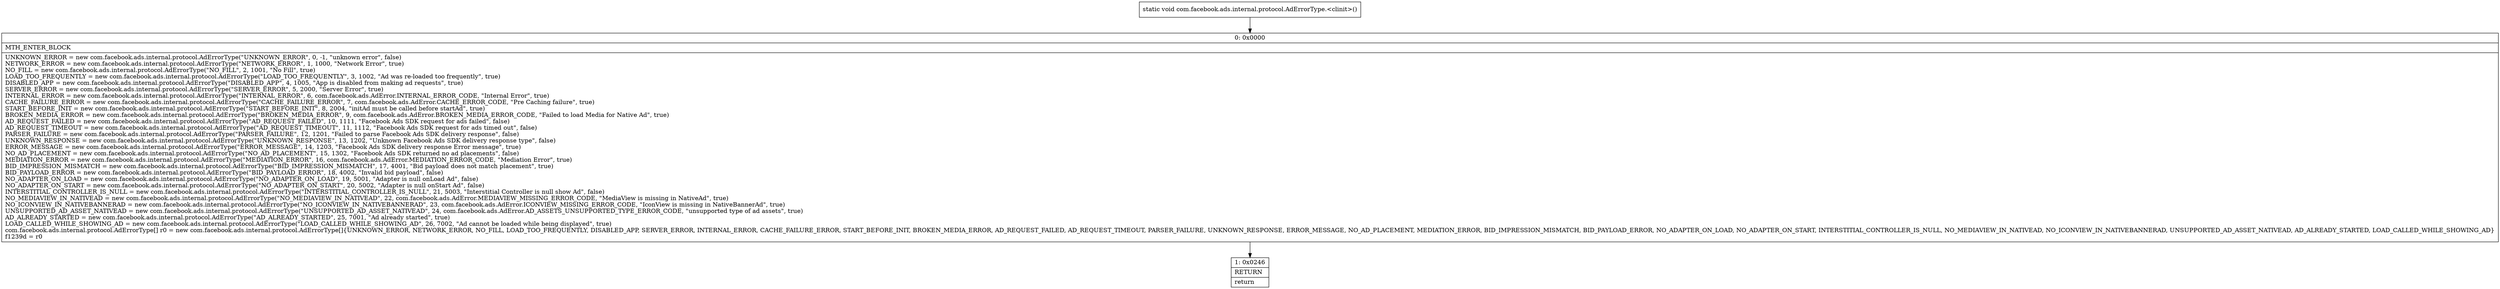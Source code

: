 digraph "CFG forcom.facebook.ads.internal.protocol.AdErrorType.\<clinit\>()V" {
Node_0 [shape=record,label="{0\:\ 0x0000|MTH_ENTER_BLOCK\l|UNKNOWN_ERROR = new com.facebook.ads.internal.protocol.AdErrorType(\"UNKNOWN_ERROR\", 0, \-1, \"unknown error\", false)\lNETWORK_ERROR = new com.facebook.ads.internal.protocol.AdErrorType(\"NETWORK_ERROR\", 1, 1000, \"Network Error\", true)\lNO_FILL = new com.facebook.ads.internal.protocol.AdErrorType(\"NO_FILL\", 2, 1001, \"No Fill\", true)\lLOAD_TOO_FREQUENTLY = new com.facebook.ads.internal.protocol.AdErrorType(\"LOAD_TOO_FREQUENTLY\", 3, 1002, \"Ad was re\-loaded too frequently\", true)\lDISABLED_APP = new com.facebook.ads.internal.protocol.AdErrorType(\"DISABLED_APP\", 4, 1005, \"App is disabled from making ad requests\", true)\lSERVER_ERROR = new com.facebook.ads.internal.protocol.AdErrorType(\"SERVER_ERROR\", 5, 2000, \"Server Error\", true)\lINTERNAL_ERROR = new com.facebook.ads.internal.protocol.AdErrorType(\"INTERNAL_ERROR\", 6, com.facebook.ads.AdError.INTERNAL_ERROR_CODE, \"Internal Error\", true)\lCACHE_FAILURE_ERROR = new com.facebook.ads.internal.protocol.AdErrorType(\"CACHE_FAILURE_ERROR\", 7, com.facebook.ads.AdError.CACHE_ERROR_CODE, \"Pre Caching failure\", true)\lSTART_BEFORE_INIT = new com.facebook.ads.internal.protocol.AdErrorType(\"START_BEFORE_INIT\", 8, 2004, \"initAd must be called before startAd\", true)\lBROKEN_MEDIA_ERROR = new com.facebook.ads.internal.protocol.AdErrorType(\"BROKEN_MEDIA_ERROR\", 9, com.facebook.ads.AdError.BROKEN_MEDIA_ERROR_CODE, \"Failed to load Media for Native Ad\", true)\lAD_REQUEST_FAILED = new com.facebook.ads.internal.protocol.AdErrorType(\"AD_REQUEST_FAILED\", 10, 1111, \"Facebook Ads SDK request for ads failed\", false)\lAD_REQUEST_TIMEOUT = new com.facebook.ads.internal.protocol.AdErrorType(\"AD_REQUEST_TIMEOUT\", 11, 1112, \"Facebook Ads SDK request for ads timed out\", false)\lPARSER_FAILURE = new com.facebook.ads.internal.protocol.AdErrorType(\"PARSER_FAILURE\", 12, 1201, \"Failed to parse Facebook Ads SDK delivery response\", false)\lUNKNOWN_RESPONSE = new com.facebook.ads.internal.protocol.AdErrorType(\"UNKNOWN_RESPONSE\", 13, 1202, \"Unknown Facebook Ads SDK delivery response type\", false)\lERROR_MESSAGE = new com.facebook.ads.internal.protocol.AdErrorType(\"ERROR_MESSAGE\", 14, 1203, \"Facebook Ads SDK delivery response Error message\", true)\lNO_AD_PLACEMENT = new com.facebook.ads.internal.protocol.AdErrorType(\"NO_AD_PLACEMENT\", 15, 1302, \"Facebook Ads SDK returned no ad placements\", false)\lMEDIATION_ERROR = new com.facebook.ads.internal.protocol.AdErrorType(\"MEDIATION_ERROR\", 16, com.facebook.ads.AdError.MEDIATION_ERROR_CODE, \"Mediation Error\", true)\lBID_IMPRESSION_MISMATCH = new com.facebook.ads.internal.protocol.AdErrorType(\"BID_IMPRESSION_MISMATCH\", 17, 4001, \"Bid payload does not match placement\", true)\lBID_PAYLOAD_ERROR = new com.facebook.ads.internal.protocol.AdErrorType(\"BID_PAYLOAD_ERROR\", 18, 4002, \"Invalid bid payload\", false)\lNO_ADAPTER_ON_LOAD = new com.facebook.ads.internal.protocol.AdErrorType(\"NO_ADAPTER_ON_LOAD\", 19, 5001, \"Adapter is null onLoad Ad\", false)\lNO_ADAPTER_ON_START = new com.facebook.ads.internal.protocol.AdErrorType(\"NO_ADAPTER_ON_START\", 20, 5002, \"Adapter is null onStart Ad\", false)\lINTERSTITIAL_CONTROLLER_IS_NULL = new com.facebook.ads.internal.protocol.AdErrorType(\"INTERSTITIAL_CONTROLLER_IS_NULL\", 21, 5003, \"Interstitial Controller is null show Ad\", false)\lNO_MEDIAVIEW_IN_NATIVEAD = new com.facebook.ads.internal.protocol.AdErrorType(\"NO_MEDIAVIEW_IN_NATIVEAD\", 22, com.facebook.ads.AdError.MEDIAVIEW_MISSING_ERROR_CODE, \"MediaView is missing in NativeAd\", true)\lNO_ICONVIEW_IN_NATIVEBANNERAD = new com.facebook.ads.internal.protocol.AdErrorType(\"NO_ICONVIEW_IN_NATIVEBANNERAD\", 23, com.facebook.ads.AdError.ICONVIEW_MISSING_ERROR_CODE, \"IconView is missing in NativeBannerAd\", true)\lUNSUPPORTED_AD_ASSET_NATIVEAD = new com.facebook.ads.internal.protocol.AdErrorType(\"UNSUPPORTED_AD_ASSET_NATIVEAD\", 24, com.facebook.ads.AdError.AD_ASSETS_UNSUPPORTED_TYPE_ERROR_CODE, \"unsupported type of ad assets\", true)\lAD_ALREADY_STARTED = new com.facebook.ads.internal.protocol.AdErrorType(\"AD_ALREADY_STARTED\", 25, 7001, \"Ad already started\", true)\lLOAD_CALLED_WHILE_SHOWING_AD = new com.facebook.ads.internal.protocol.AdErrorType(\"LOAD_CALLED_WHILE_SHOWING_AD\", 26, 7002, \"Ad cannot be loaded while being displayed\", true)\lcom.facebook.ads.internal.protocol.AdErrorType[] r0 = new com.facebook.ads.internal.protocol.AdErrorType[]\{UNKNOWN_ERROR, NETWORK_ERROR, NO_FILL, LOAD_TOO_FREQUENTLY, DISABLED_APP, SERVER_ERROR, INTERNAL_ERROR, CACHE_FAILURE_ERROR, START_BEFORE_INIT, BROKEN_MEDIA_ERROR, AD_REQUEST_FAILED, AD_REQUEST_TIMEOUT, PARSER_FAILURE, UNKNOWN_RESPONSE, ERROR_MESSAGE, NO_AD_PLACEMENT, MEDIATION_ERROR, BID_IMPRESSION_MISMATCH, BID_PAYLOAD_ERROR, NO_ADAPTER_ON_LOAD, NO_ADAPTER_ON_START, INTERSTITIAL_CONTROLLER_IS_NULL, NO_MEDIAVIEW_IN_NATIVEAD, NO_ICONVIEW_IN_NATIVEBANNERAD, UNSUPPORTED_AD_ASSET_NATIVEAD, AD_ALREADY_STARTED, LOAD_CALLED_WHILE_SHOWING_AD\}\lf1239d = r0\l}"];
Node_1 [shape=record,label="{1\:\ 0x0246|RETURN\l|return\l}"];
MethodNode[shape=record,label="{static void com.facebook.ads.internal.protocol.AdErrorType.\<clinit\>() }"];
MethodNode -> Node_0;
Node_0 -> Node_1;
}


